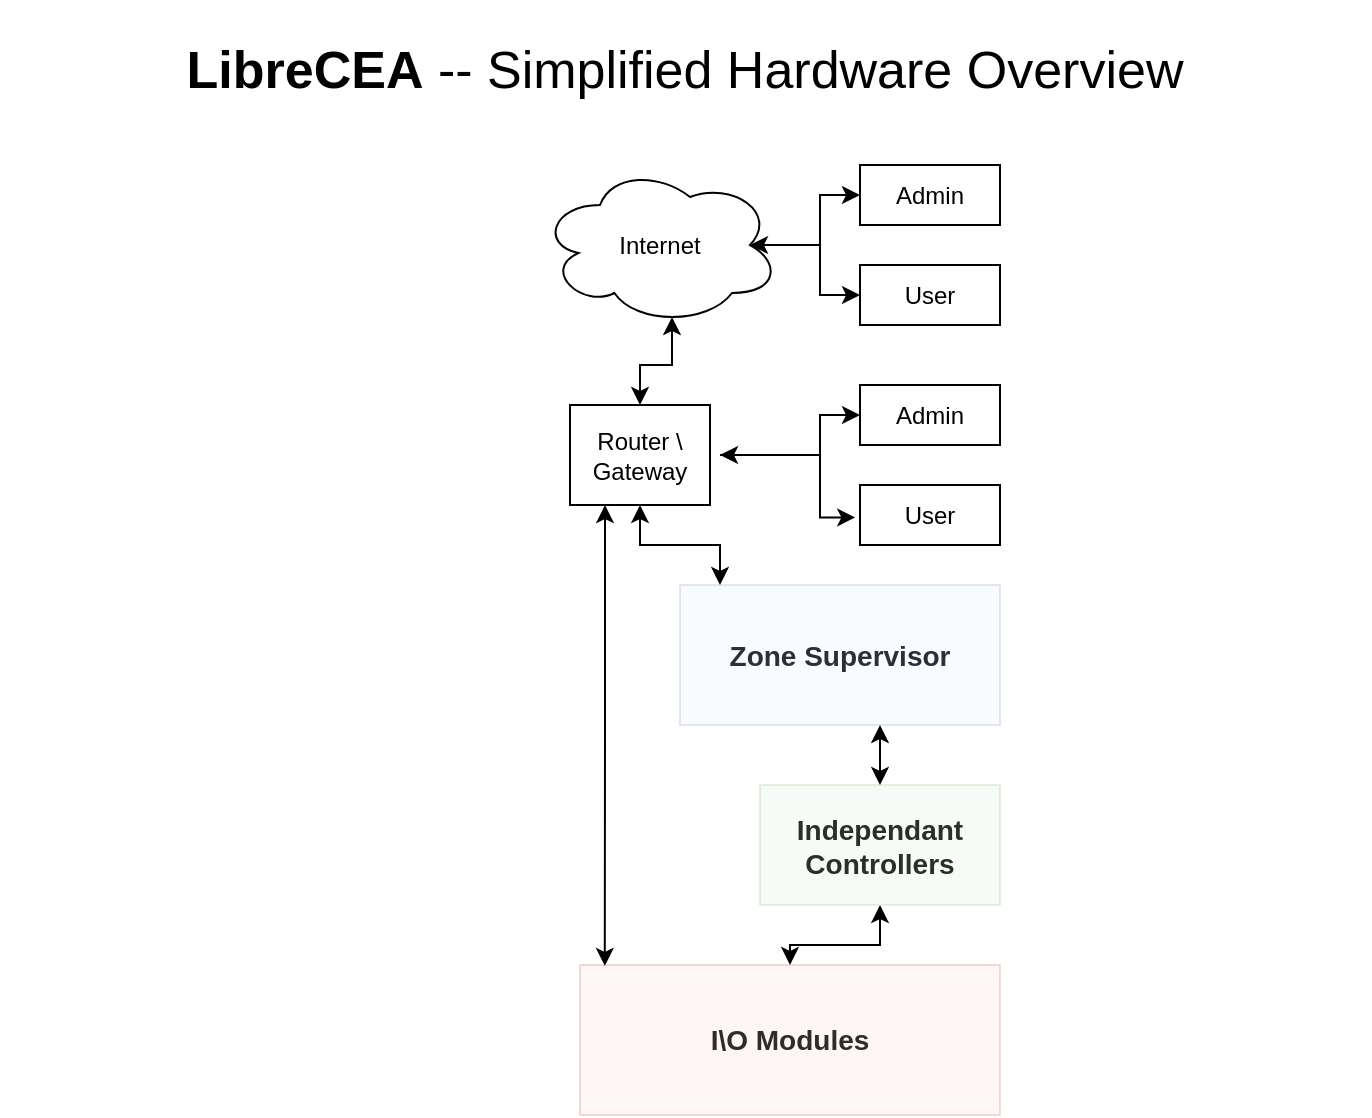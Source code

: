 <mxfile version="10.5.9" type="github"><diagram id="lHuOdpOVYgb51NkdjdwG" name="Page-1"><mxGraphModel dx="1640" dy="904" grid="1" gridSize="10" guides="1" tooltips="1" connect="1" arrows="1" fold="1" page="1" pageScale="1" pageWidth="850" pageHeight="1100" math="0" shadow="0"><root><mxCell id="0"/><mxCell id="1" parent="0"/><mxCell id="tdYft_qdfQxpk9Tk_KxI-16" style="edgeStyle=orthogonalEdgeStyle;rounded=0;orthogonalLoop=1;jettySize=auto;html=1;entryX=0;entryY=0.5;entryDx=0;entryDy=0;" edge="1" parent="1" source="tdYft_qdfQxpk9Tk_KxI-1" target="tdYft_qdfQxpk9Tk_KxI-6"><mxGeometry relative="1" as="geometry"/></mxCell><mxCell id="tdYft_qdfQxpk9Tk_KxI-17" style="edgeStyle=orthogonalEdgeStyle;rounded=0;orthogonalLoop=1;jettySize=auto;html=1;exitX=0.875;exitY=0.5;exitDx=0;exitDy=0;exitPerimeter=0;entryX=0;entryY=0.5;entryDx=0;entryDy=0;startArrow=classic;startFill=1;" edge="1" parent="1" source="tdYft_qdfQxpk9Tk_KxI-1" target="tdYft_qdfQxpk9Tk_KxI-2"><mxGeometry relative="1" as="geometry"/></mxCell><mxCell id="tdYft_qdfQxpk9Tk_KxI-1" value="" style="ellipse;shape=cloud;whiteSpace=wrap;html=1;" vertex="1" parent="1"><mxGeometry x="290" y="102.5" width="120" height="80" as="geometry"/></mxCell><mxCell id="tdYft_qdfQxpk9Tk_KxI-2" value="" style="rounded=0;whiteSpace=wrap;html=1;" vertex="1" parent="1"><mxGeometry x="450" y="102.5" width="70" height="30" as="geometry"/></mxCell><mxCell id="tdYft_qdfQxpk9Tk_KxI-3" value="&lt;div&gt;Admin&lt;/div&gt;" style="text;html=1;strokeColor=none;fillColor=none;align=center;verticalAlign=middle;whiteSpace=wrap;rounded=0;" vertex="1" parent="1"><mxGeometry x="465" y="107.5" width="40" height="20" as="geometry"/></mxCell><mxCell id="tdYft_qdfQxpk9Tk_KxI-6" value="" style="rounded=0;whiteSpace=wrap;html=1;" vertex="1" parent="1"><mxGeometry x="450" y="152.5" width="70" height="30" as="geometry"/></mxCell><mxCell id="tdYft_qdfQxpk9Tk_KxI-7" value="User" style="text;html=1;strokeColor=none;fillColor=none;align=center;verticalAlign=middle;whiteSpace=wrap;rounded=0;" vertex="1" parent="1"><mxGeometry x="465" y="157.5" width="40" height="20" as="geometry"/></mxCell><mxCell id="tdYft_qdfQxpk9Tk_KxI-8" value="&lt;div&gt;Internet&lt;/div&gt;" style="text;html=1;strokeColor=none;fillColor=none;align=center;verticalAlign=middle;whiteSpace=wrap;rounded=0;" vertex="1" parent="1"><mxGeometry x="330" y="132.5" width="40" height="20" as="geometry"/></mxCell><mxCell id="tdYft_qdfQxpk9Tk_KxI-9" value="" style="rounded=0;whiteSpace=wrap;html=1;" vertex="1" parent="1"><mxGeometry x="450" y="212.5" width="70" height="30" as="geometry"/></mxCell><mxCell id="tdYft_qdfQxpk9Tk_KxI-10" value="&lt;div&gt;Admin&lt;/div&gt;" style="text;html=1;strokeColor=none;fillColor=none;align=center;verticalAlign=middle;whiteSpace=wrap;rounded=0;" vertex="1" parent="1"><mxGeometry x="465" y="217.5" width="40" height="20" as="geometry"/></mxCell><mxCell id="tdYft_qdfQxpk9Tk_KxI-11" value="" style="rounded=0;whiteSpace=wrap;html=1;" vertex="1" parent="1"><mxGeometry x="450" y="262.5" width="70" height="30" as="geometry"/></mxCell><mxCell id="tdYft_qdfQxpk9Tk_KxI-12" value="User" style="text;html=1;strokeColor=none;fillColor=none;align=center;verticalAlign=middle;whiteSpace=wrap;rounded=0;" vertex="1" parent="1"><mxGeometry x="465" y="267.5" width="40" height="20" as="geometry"/></mxCell><mxCell id="tdYft_qdfQxpk9Tk_KxI-15" style="edgeStyle=orthogonalEdgeStyle;orthogonalLoop=1;jettySize=auto;html=1;exitX=0.5;exitY=0;exitDx=0;exitDy=0;entryX=0.55;entryY=0.95;entryDx=0;entryDy=0;entryPerimeter=0;rounded=0;startArrow=classic;startFill=1;" edge="1" parent="1" source="tdYft_qdfQxpk9Tk_KxI-13" target="tdYft_qdfQxpk9Tk_KxI-1"><mxGeometry relative="1" as="geometry"><Array as="points"><mxPoint x="340" y="202.5"/><mxPoint x="356" y="202.5"/></Array></mxGeometry></mxCell><mxCell id="tdYft_qdfQxpk9Tk_KxI-29" style="edgeStyle=orthogonalEdgeStyle;rounded=0;orthogonalLoop=1;jettySize=auto;html=1;exitX=0.25;exitY=1;exitDx=0;exitDy=0;entryX=0.059;entryY=0.006;entryDx=0;entryDy=0;entryPerimeter=0;startArrow=classic;startFill=1;" edge="1" parent="1" source="tdYft_qdfQxpk9Tk_KxI-13" target="tdYft_qdfQxpk9Tk_KxI-27"><mxGeometry relative="1" as="geometry"/></mxCell><mxCell id="tdYft_qdfQxpk9Tk_KxI-13" value="" style="rounded=0;whiteSpace=wrap;html=1;" vertex="1" parent="1"><mxGeometry x="305" y="222.5" width="70" height="50" as="geometry"/></mxCell><mxCell id="tdYft_qdfQxpk9Tk_KxI-18" style="edgeStyle=orthogonalEdgeStyle;rounded=0;orthogonalLoop=1;jettySize=auto;html=1;entryX=0;entryY=0.5;entryDx=0;entryDy=0;" edge="1" parent="1" source="tdYft_qdfQxpk9Tk_KxI-14" target="tdYft_qdfQxpk9Tk_KxI-9"><mxGeometry relative="1" as="geometry"><Array as="points"><mxPoint x="430" y="247.5"/><mxPoint x="430" y="227.5"/></Array></mxGeometry></mxCell><mxCell id="tdYft_qdfQxpk9Tk_KxI-19" style="edgeStyle=orthogonalEdgeStyle;rounded=0;orthogonalLoop=1;jettySize=auto;html=1;entryX=-0.034;entryY=0.54;entryDx=0;entryDy=0;entryPerimeter=0;startArrow=classic;startFill=1;" edge="1" parent="1" source="tdYft_qdfQxpk9Tk_KxI-14" target="tdYft_qdfQxpk9Tk_KxI-11"><mxGeometry relative="1" as="geometry"><Array as="points"><mxPoint x="430" y="247.5"/><mxPoint x="430" y="278.5"/></Array></mxGeometry></mxCell><mxCell id="tdYft_qdfQxpk9Tk_KxI-14" value="Router \ Gateway" style="text;html=1;strokeColor=none;fillColor=none;align=center;verticalAlign=middle;whiteSpace=wrap;rounded=0;" vertex="1" parent="1"><mxGeometry x="300" y="232.5" width="80" height="30" as="geometry"/></mxCell><mxCell id="tdYft_qdfQxpk9Tk_KxI-21" value="&lt;b&gt;&lt;font style=&quot;font-size: 14px&quot;&gt;Zone Supervisor&lt;/font&gt;&lt;/b&gt;" style="text;html=1;strokeColor=none;fillColor=none;align=center;verticalAlign=middle;whiteSpace=wrap;rounded=0;" vertex="1" parent="1"><mxGeometry x="360" y="337.5" width="160" height="20" as="geometry"/></mxCell><mxCell id="tdYft_qdfQxpk9Tk_KxI-24" style="edgeStyle=orthogonalEdgeStyle;rounded=0;orthogonalLoop=1;jettySize=auto;html=1;exitX=0.125;exitY=0;exitDx=0;exitDy=0;entryX=0.5;entryY=1;entryDx=0;entryDy=0;startArrow=classic;startFill=1;exitPerimeter=0;" edge="1" parent="1" source="tdYft_qdfQxpk9Tk_KxI-20" target="tdYft_qdfQxpk9Tk_KxI-13"><mxGeometry relative="1" as="geometry"><mxPoint x="359.667" y="352.5" as="sourcePoint"/></mxGeometry></mxCell><mxCell id="tdYft_qdfQxpk9Tk_KxI-30" style="edgeStyle=orthogonalEdgeStyle;rounded=0;orthogonalLoop=1;jettySize=auto;html=1;entryX=0.625;entryY=1;entryDx=0;entryDy=0;entryPerimeter=0;startArrow=classic;startFill=1;exitX=0.5;exitY=0;exitDx=0;exitDy=0;" edge="1" parent="1" source="tdYft_qdfQxpk9Tk_KxI-25" target="tdYft_qdfQxpk9Tk_KxI-20"><mxGeometry relative="1" as="geometry"/></mxCell><mxCell id="tdYft_qdfQxpk9Tk_KxI-26" value="&lt;font style=&quot;font-size: 14px&quot;&gt;&lt;b&gt;Independant Controllers&lt;/b&gt;&lt;/font&gt;" style="text;html=1;strokeColor=none;fillColor=none;align=center;verticalAlign=middle;whiteSpace=wrap;rounded=0;" vertex="1" parent="1"><mxGeometry x="410" y="427.5" width="100" height="30" as="geometry"/></mxCell><mxCell id="tdYft_qdfQxpk9Tk_KxI-28" value="&lt;font style=&quot;font-size: 14px&quot;&gt;&lt;b&gt;I\O Modules&lt;/b&gt;&lt;/font&gt;" style="text;html=1;strokeColor=none;fillColor=none;align=center;verticalAlign=middle;whiteSpace=wrap;rounded=0;" vertex="1" parent="1"><mxGeometry x="310" y="530" width="210" height="20" as="geometry"/></mxCell><UserObject label="" tooltip="The Supervisor is the central hub for a Zone. It manages data to and from Independent Controllers and I\O modules, and allows for local or remote authorization. &#xA;&#xA;Zones are CEA environments including hydroponics, aeroponics, aquaculture, aquaponics, algaculture, or aquariums. &#xA;&#xA;The Supervisor is a SBC running GNU\Linux, and running automation software (Node-RED, openHAB, HomeAssistant, MajorDoMo). The Supervisor will have a few standard configurations (display and input? UPS? network hardware, enclosure).  &#xA;&#xA;LibreCEA will provide custom flows and dashboards for the most popular and supported automation software. " id="tdYft_qdfQxpk9Tk_KxI-20"><mxCell style="rounded=0;whiteSpace=wrap;html=1;fillColor=#dae8fc;strokeColor=#6c8ebf;opacity=20;" vertex="1" parent="1"><mxGeometry x="360" y="312.5" width="160" height="70" as="geometry"/></mxCell></UserObject><mxCell id="tdYft_qdfQxpk9Tk_KxI-34" style="edgeStyle=orthogonalEdgeStyle;rounded=0;orthogonalLoop=1;jettySize=auto;html=1;entryX=0.5;entryY=0;entryDx=0;entryDy=0;startArrow=classic;startFill=1;" edge="1" parent="1" source="tdYft_qdfQxpk9Tk_KxI-25" target="tdYft_qdfQxpk9Tk_KxI-27"><mxGeometry relative="1" as="geometry"/></mxCell><UserObject label="" tooltip="LibreCEA I\O Modules are generic devices for interacting with Independent Controllers, or directly with the Zone Supervisor. They have the same basic hardware, and accept Communication, Display, and Power Modules designed with the standard footprint. The enclosure is special for the application, and there may be several variations (for example, several different T\H\CO2 enclosures depending on application)&#xA;&#xA;Basic Hardware: &#xA;ESP-12 ESP8266, CP2014 USB UART, SX1509 (tactile input &amp; indication), RTC, uSD-Card&#xA;&#xA;Add-Ons:&#xA;Communication &amp; Power, Smart Battery, E-Ink Display  &#xA;  &#xA;See I\O Module datasheet&#xA;" id="tdYft_qdfQxpk9Tk_KxI-25"><mxCell style="rounded=0;whiteSpace=wrap;html=1;fillColor=#d5e8d4;strokeColor=#82b366;opacity=20;" vertex="1" parent="1"><mxGeometry x="400" y="412.5" width="120" height="60" as="geometry"/></mxCell></UserObject><UserObject label="" tooltip="LibreCEA I\O Modules are generic devices for interacting with Independent Controllers, or directly with the Zone Supervisor. They have the same basic hardware, and accept Communication, Display, and Power Modules designed with the standard footprint. The enclosure is special for the application, and there may be several variations (for example, several different T\H\CO2 enclosures depending on application)&#xA;&#xA;Basic Hardware: &#xA;ESP-12 ESP8266, CP2014 USB UART, SX1509 (tactile input &amp; indication), RTC, uSD-Card&#xA;&#xA;Add-Ons:&#xA;Communication &amp; Power, Smart Battery, E-Ink Display  &#xA;  &#xA;See I\O Module datasheet&#xA;" id="tdYft_qdfQxpk9Tk_KxI-27"><mxCell style="rounded=0;whiteSpace=wrap;html=1;fillColor=#f8cecc;strokeColor=#b85450;opacity=20;" vertex="1" parent="1"><mxGeometry x="310" y="502.5" width="210" height="75" as="geometry"/></mxCell></UserObject><mxCell id="tdYft_qdfQxpk9Tk_KxI-35" value="&lt;font style=&quot;font-size: 26px&quot;&gt;&lt;b&gt;&lt;font style=&quot;font-size: 26px&quot;&gt;LibreCEA&lt;/font&gt;&lt;/b&gt; -- Simplified Hardware Overview&lt;/font&gt;" style="text;html=1;strokeColor=none;fillColor=none;align=center;verticalAlign=middle;whiteSpace=wrap;rounded=0;opacity=20;" vertex="1" parent="1"><mxGeometry x="20" y="20" width="685" height="70" as="geometry"/></mxCell></root></mxGraphModel></diagram></mxfile>